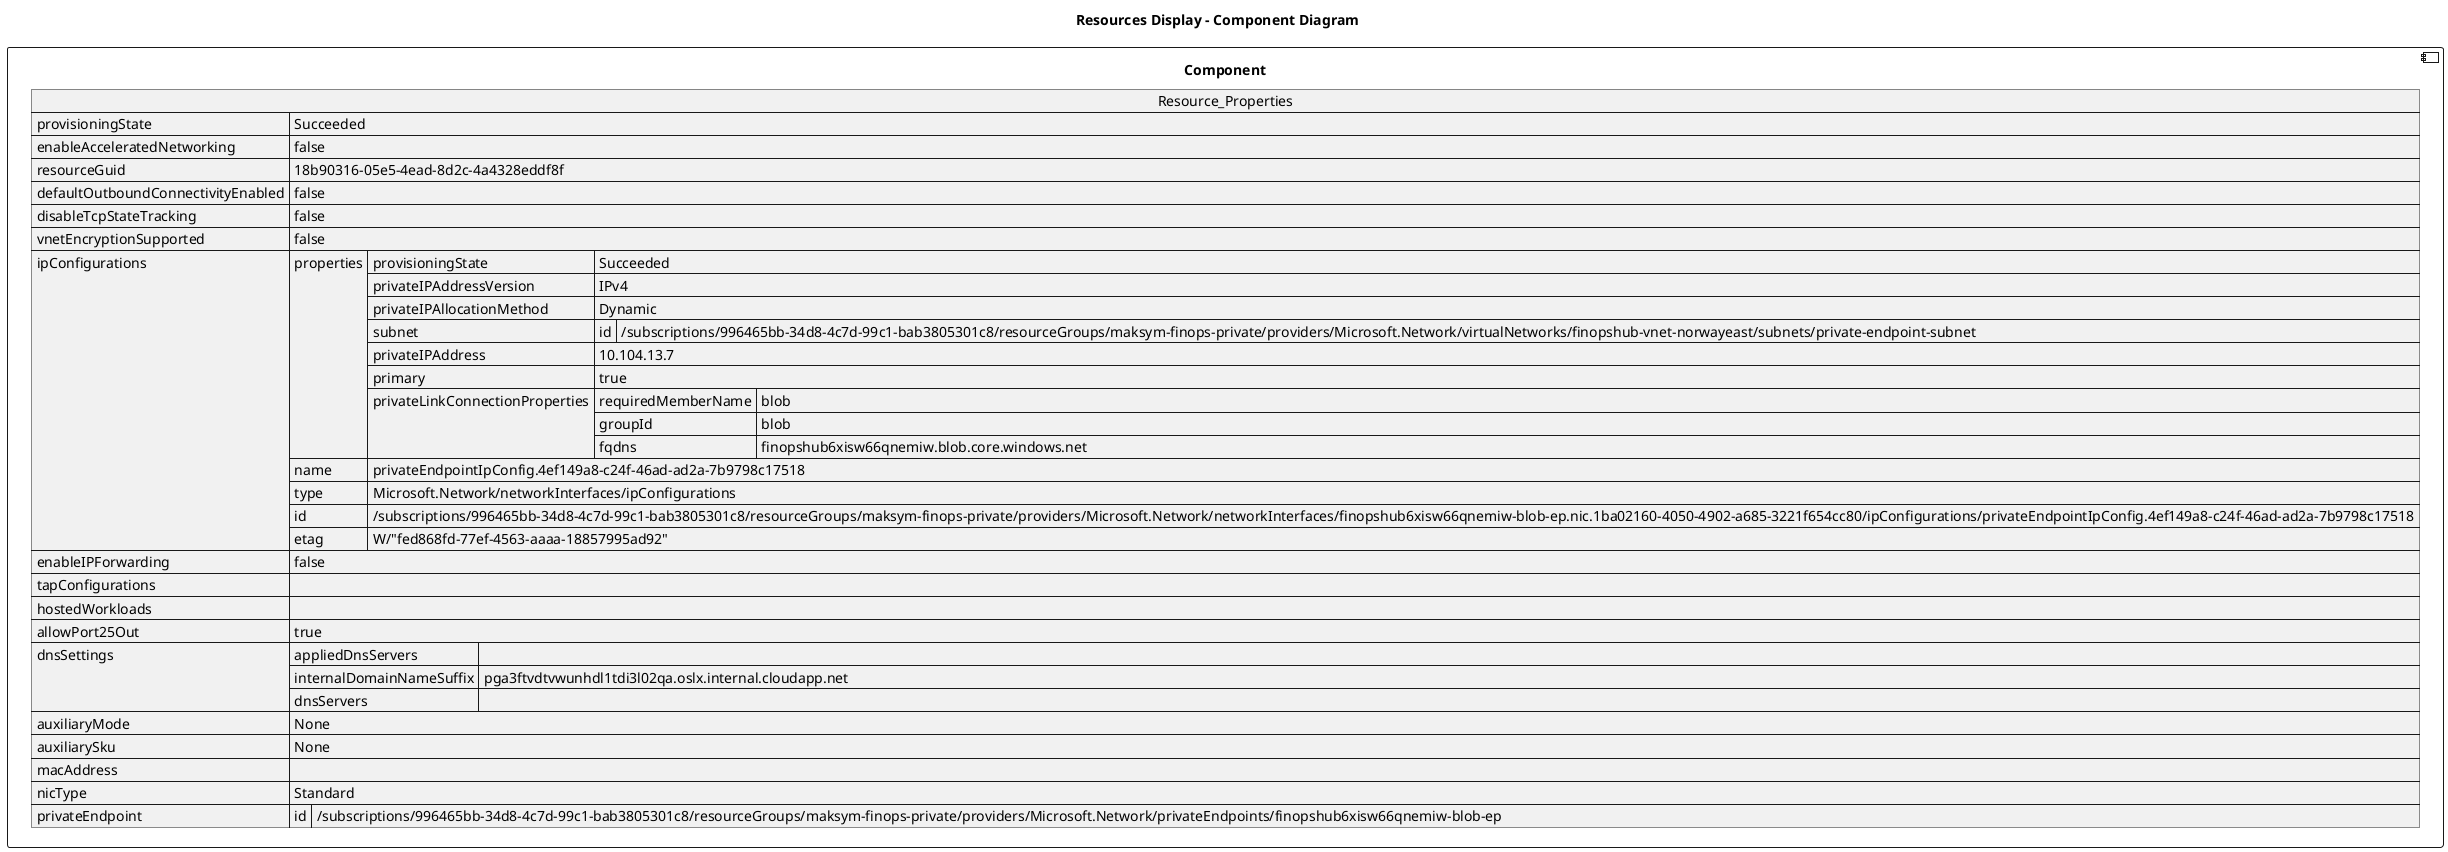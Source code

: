 @startuml

title Resources Display - Component Diagram

component Component {

json  Resource_Properties {
  "provisioningState": "Succeeded",
  "enableAcceleratedNetworking": false,
  "resourceGuid": "18b90316-05e5-4ead-8d2c-4a4328eddf8f",
  "defaultOutboundConnectivityEnabled": false,
  "disableTcpStateTracking": false,
  "vnetEncryptionSupported": false,
  "ipConfigurations": [
    {
      "properties": {
        "provisioningState": "Succeeded",
        "privateIPAddressVersion": "IPv4",
        "privateIPAllocationMethod": "Dynamic",
        "subnet": {
          "id": "/subscriptions/996465bb-34d8-4c7d-99c1-bab3805301c8/resourceGroups/maksym-finops-private/providers/Microsoft.Network/virtualNetworks/finopshub-vnet-norwayeast/subnets/private-endpoint-subnet"
        },
        "privateIPAddress": "10.104.13.7",
        "primary": true,
        "privateLinkConnectionProperties": {
          "requiredMemberName": "blob",
          "groupId": "blob",
          "fqdns": [
            "finopshub6xisw66qnemiw.blob.core.windows.net"
          ]
        }
      },
      "name": "privateEndpointIpConfig.4ef149a8-c24f-46ad-ad2a-7b9798c17518",
      "type": "Microsoft.Network/networkInterfaces/ipConfigurations",
      "id": "/subscriptions/996465bb-34d8-4c7d-99c1-bab3805301c8/resourceGroups/maksym-finops-private/providers/Microsoft.Network/networkInterfaces/finopshub6xisw66qnemiw-blob-ep.nic.1ba02160-4050-4902-a685-3221f654cc80/ipConfigurations/privateEndpointIpConfig.4ef149a8-c24f-46ad-ad2a-7b9798c17518",
      "etag": "W/\"fed868fd-77ef-4563-aaaa-18857995ad92\""
    }
  ],
  "enableIPForwarding": false,
  "tapConfigurations": [],
  "hostedWorkloads": [],
  "allowPort25Out": true,
  "dnsSettings": {
    "appliedDnsServers": [],
    "internalDomainNameSuffix": "pga3ftvdtvwunhdl1tdi3l02qa.oslx.internal.cloudapp.net",
    "dnsServers": []
  },
  "auxiliaryMode": "None",
  "auxiliarySku": "None",
  "macAddress": "",
  "nicType": "Standard",
  "privateEndpoint": {
    "id": "/subscriptions/996465bb-34d8-4c7d-99c1-bab3805301c8/resourceGroups/maksym-finops-private/providers/Microsoft.Network/privateEndpoints/finopshub6xisw66qnemiw-blob-ep"
  }
}
}
@enduml

